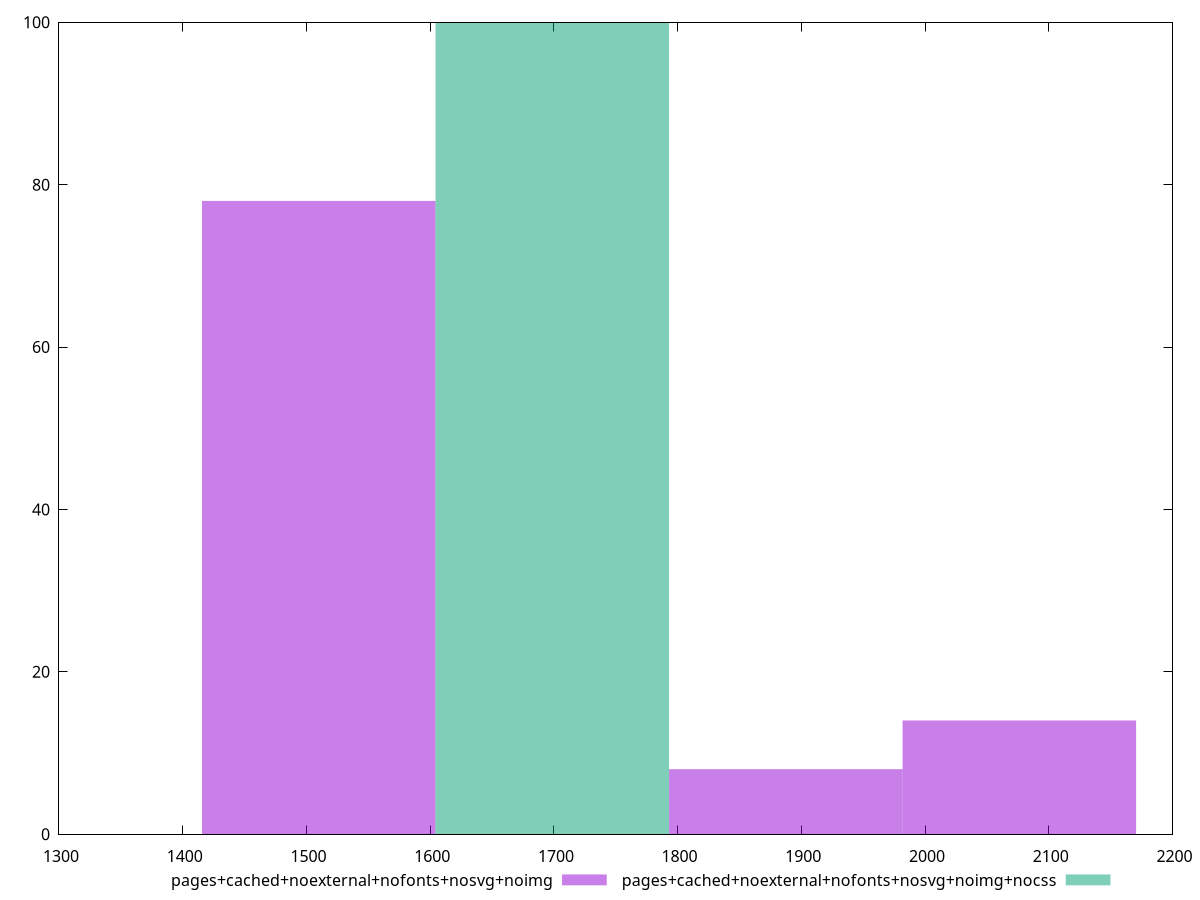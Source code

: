 reset
set terminal svg size 640, 500 enhanced background rgb 'white'
set output "report_00007_2020-12-11T15:55:29.892Z/first-contentful-paint/comparison/histogram/11_vs_12.svg"

$pagesCachedNoexternalNofontsNosvgNoimg <<EOF
1509.9616285131215 78
2076.1972392055422 14
1887.4520356414018 8
EOF

$pagesCachedNoexternalNofontsNosvgNoimgNocss <<EOF
1698.7068320772617 100
EOF

set key outside below
set boxwidth 188.74520356414018
set yrange [0:100]
set style fill transparent solid 0.5 noborder

plot \
  $pagesCachedNoexternalNofontsNosvgNoimg title "pages+cached+noexternal+nofonts+nosvg+noimg" with boxes, \
  $pagesCachedNoexternalNofontsNosvgNoimgNocss title "pages+cached+noexternal+nofonts+nosvg+noimg+nocss" with boxes, \


reset